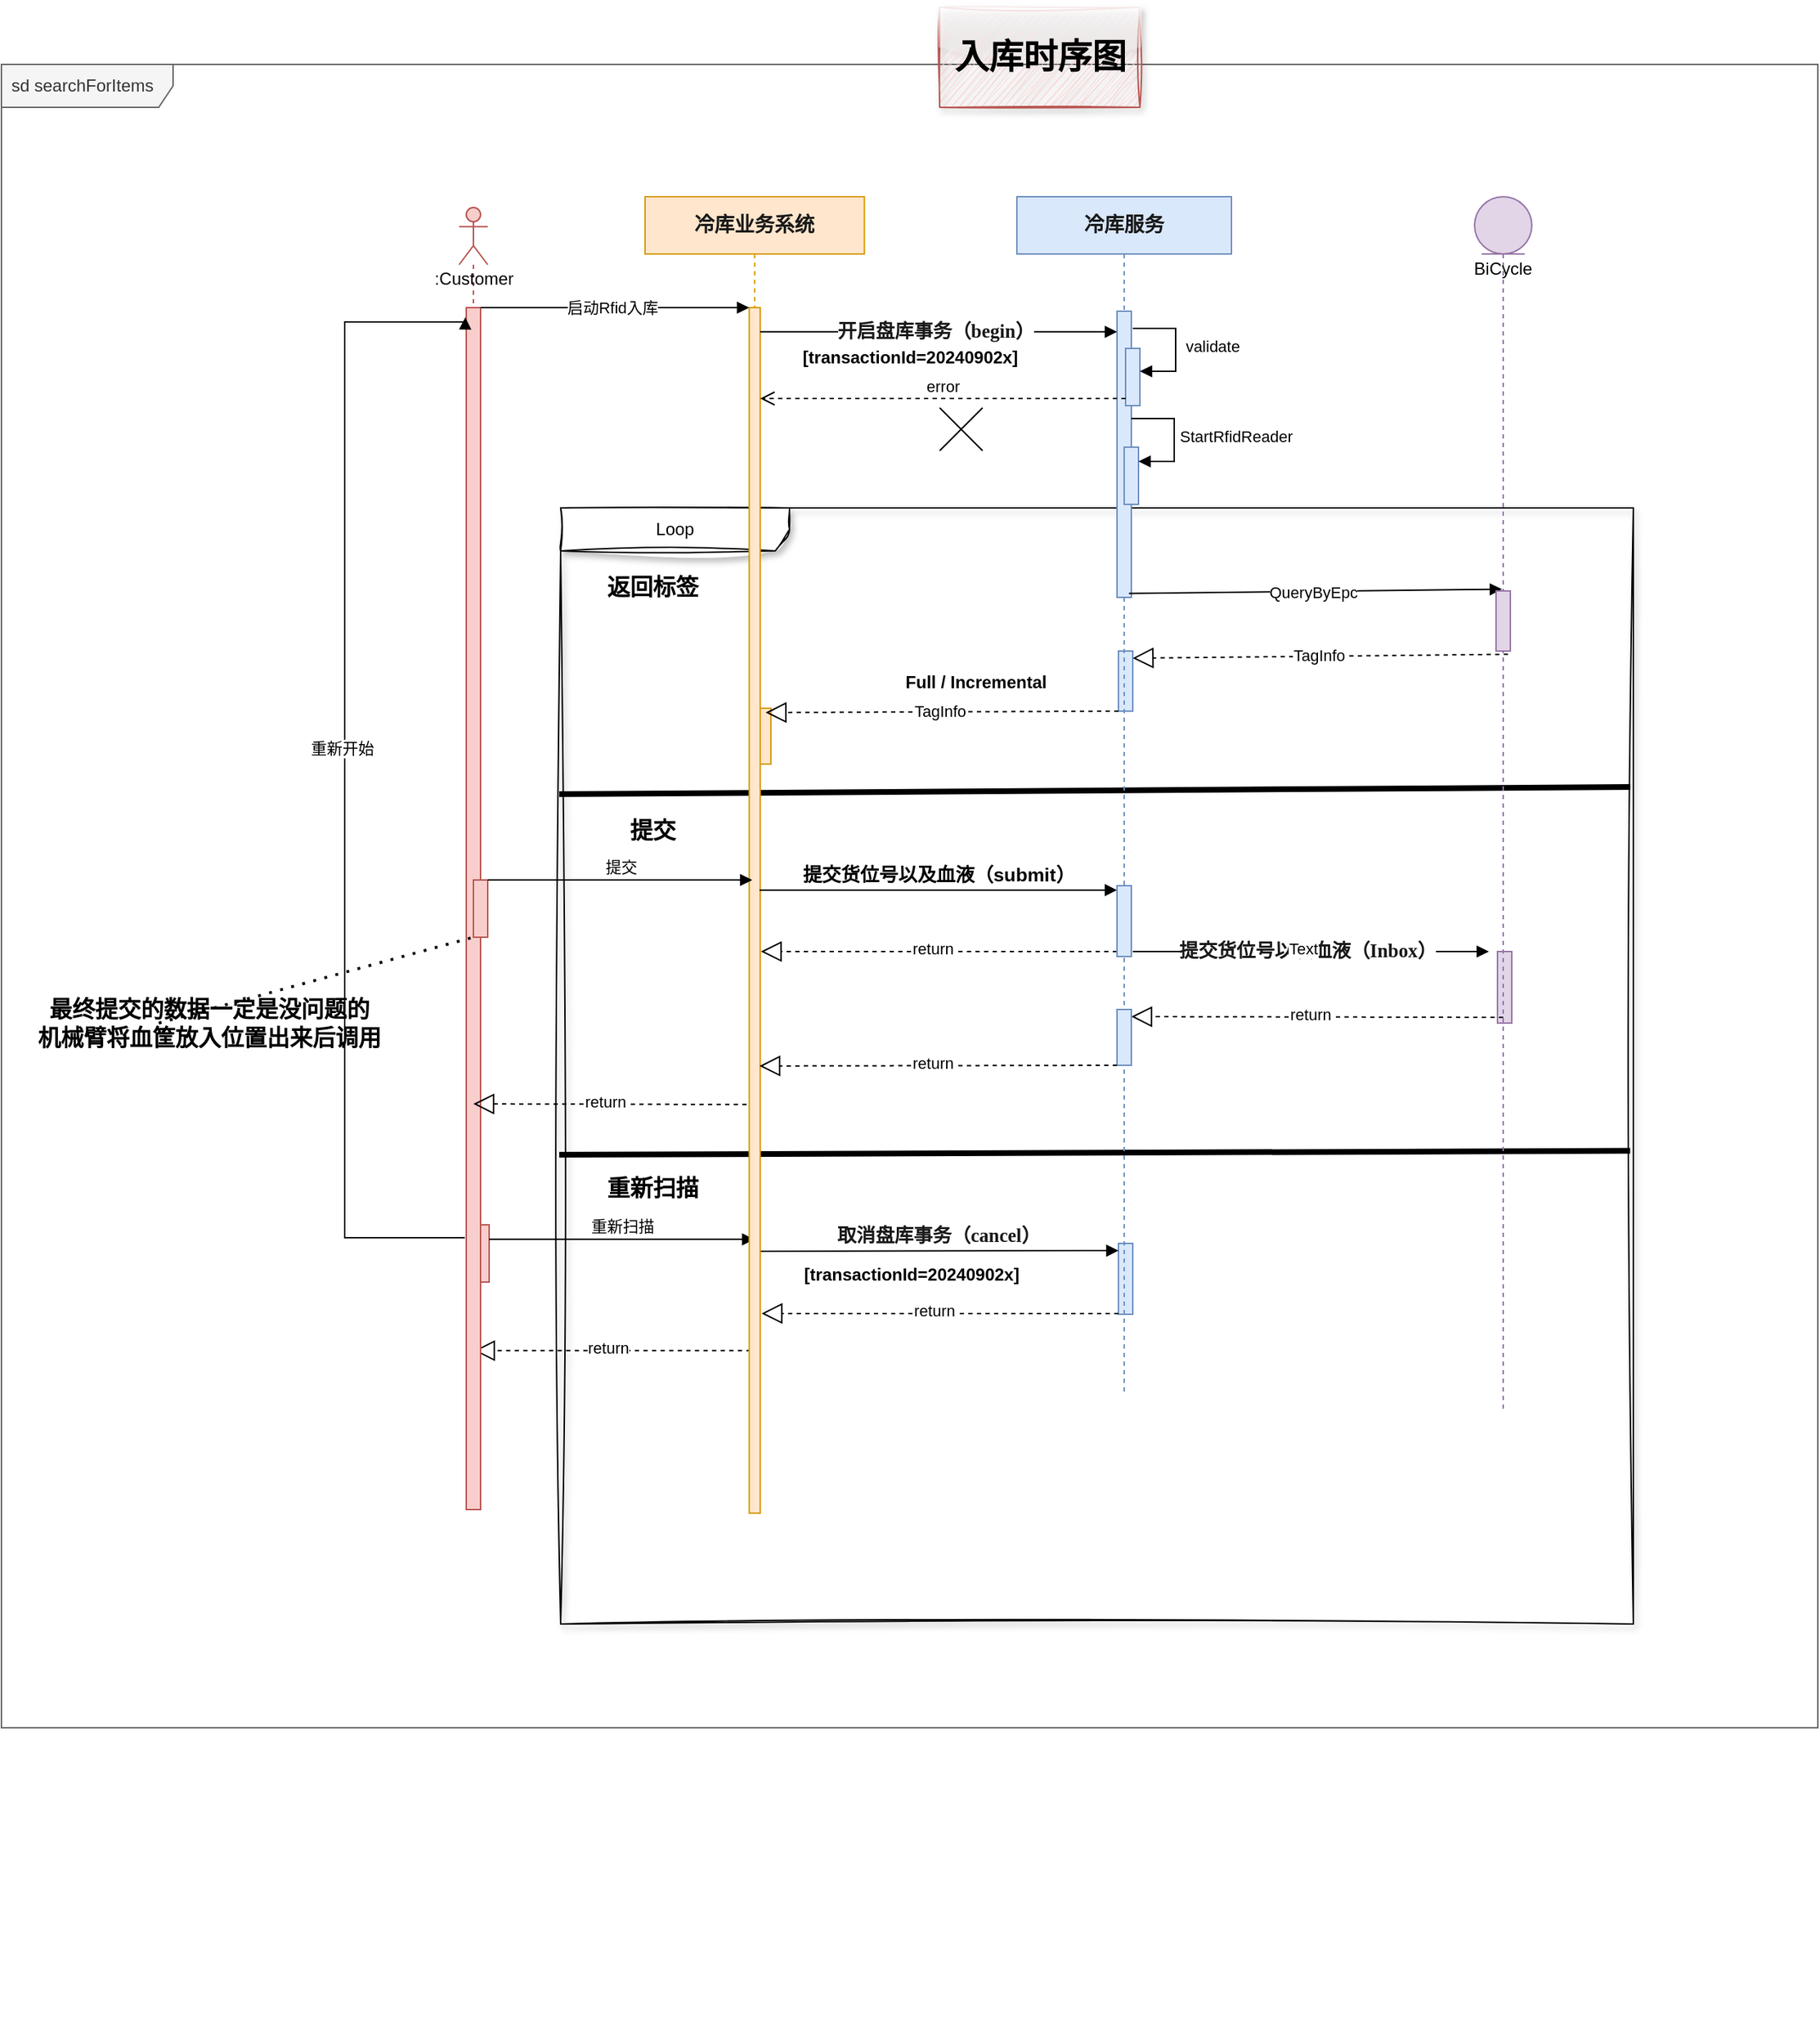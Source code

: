 <mxfile version="24.7.8" pages="2">
  <diagram id="i7KtP-Vs8fw_sYRqWalm" name="Sequence diagram">
    <mxGraphModel dx="2373" dy="2245" grid="1" gridSize="10" guides="1" tooltips="1" connect="1" arrows="1" fold="1" page="1" pageScale="1" pageWidth="1019" pageHeight="1320" math="0" shadow="0">
      <root>
        <mxCell id="0" />
        <mxCell id="1" parent="0" />
        <mxCell id="JydccJCQ6fTOZagrxZ0v-60" value="Loop" style="shape=umlFrame;whiteSpace=wrap;html=1;pointerEvents=0;recursiveResize=0;container=1;collapsible=0;width=160;shadow=1;sketch=1;curveFitting=1;jiggle=2;" parent="1" vertex="1">
          <mxGeometry x="201" y="290" width="750" height="780" as="geometry" />
        </mxCell>
        <mxCell id="JydccJCQ6fTOZagrxZ0v-61" value="" style="html=1;points=[[0,0,0,0,5],[0,1,0,0,-5],[1,0,0,0,5],[1,1,0,0,-5]];perimeter=orthogonalPerimeter;outlineConnect=0;targetShapes=umlLifeline;portConstraint=eastwest;newEdgeStyle={&quot;curved&quot;:0,&quot;rounded&quot;:0};fillColor=#ffe6cc;strokeColor=#d79b00;" parent="JydccJCQ6fTOZagrxZ0v-60" vertex="1">
          <mxGeometry x="137" y="140" width="10" height="39" as="geometry" />
        </mxCell>
        <mxCell id="JydccJCQ6fTOZagrxZ0v-65" value="" style="html=1;points=[[0,0,0,0,5],[0,1,0,0,-5],[1,0,0,0,5],[1,1,0,0,-5]];perimeter=orthogonalPerimeter;outlineConnect=0;targetShapes=umlLifeline;portConstraint=eastwest;newEdgeStyle={&quot;curved&quot;:0,&quot;rounded&quot;:0};fillColor=#dae8fc;strokeColor=#6c8ebf;" parent="JydccJCQ6fTOZagrxZ0v-60" vertex="1">
          <mxGeometry x="390" y="100" width="10" height="42" as="geometry" />
        </mxCell>
        <mxCell id="JydccJCQ6fTOZagrxZ0v-80" value="" style="html=1;points=[[0,0,0,0,5],[0,1,0,0,-5],[1,0,0,0,5],[1,1,0,0,-5]];perimeter=orthogonalPerimeter;outlineConnect=0;targetShapes=umlLifeline;portConstraint=eastwest;newEdgeStyle={&quot;curved&quot;:0,&quot;rounded&quot;:0};fillColor=#f8cecc;strokeColor=#b85450;" parent="JydccJCQ6fTOZagrxZ0v-60" vertex="1">
          <mxGeometry x="-60" y="501" width="10" height="40" as="geometry" />
        </mxCell>
        <mxCell id="JydccJCQ6fTOZagrxZ0v-83" value="" style="html=1;points=[[0,0,0,0,5],[0,1,0,0,-5],[1,0,0,0,5],[1,1,0,0,-5]];perimeter=orthogonalPerimeter;outlineConnect=0;targetShapes=umlLifeline;portConstraint=eastwest;newEdgeStyle={&quot;curved&quot;:0,&quot;rounded&quot;:0};fillColor=#dae8fc;strokeColor=#6c8ebf;" parent="JydccJCQ6fTOZagrxZ0v-60" vertex="1">
          <mxGeometry x="390" y="514" width="10" height="49.5" as="geometry" />
        </mxCell>
        <mxCell id="JydccJCQ6fTOZagrxZ0v-86" value="&lt;b&gt;[transactionId=20240902x]&lt;/b&gt;" style="text;html=1;align=center;verticalAlign=middle;resizable=0;points=[];autosize=1;strokeColor=none;fillColor=none;" parent="JydccJCQ6fTOZagrxZ0v-60" vertex="1">
          <mxGeometry x="159.667" y="521" width="170" height="30" as="geometry" />
        </mxCell>
        <mxCell id="JydccJCQ6fTOZagrxZ0v-84" value="重新扫描" style="html=1;verticalAlign=bottom;endArrow=block;curved=0;rounded=0;entryX=0.333;entryY=0.551;entryDx=0;entryDy=0;entryPerimeter=0;" parent="JydccJCQ6fTOZagrxZ0v-60" source="JydccJCQ6fTOZagrxZ0v-80" edge="1">
          <mxGeometry width="80" relative="1" as="geometry">
            <mxPoint x="-50" y="511" as="sourcePoint" />
            <mxPoint x="135.386" y="511.137" as="targetPoint" />
          </mxGeometry>
        </mxCell>
        <mxCell id="JydccJCQ6fTOZagrxZ0v-85" value="&lt;span style=&quot;color: rgb(25, 25, 25); font-family: &amp;quot;Microsoft YaHei&amp;quot;;&quot;&gt;&lt;b style=&quot;&quot;&gt;&lt;font style=&quot;font-size: 13.333px;&quot;&gt;取消盘库事务（cancel）&lt;/font&gt;&lt;/b&gt;&lt;/span&gt;" style="html=1;verticalAlign=bottom;endArrow=block;curved=0;rounded=0;entryX=0;entryY=0;entryDx=0;entryDy=5;entryPerimeter=0;exitX=0.917;exitY=0.562;exitDx=0;exitDy=0;exitPerimeter=0;" parent="JydccJCQ6fTOZagrxZ0v-60" target="JydccJCQ6fTOZagrxZ0v-83" edge="1">
          <mxGeometry x="-0.004" width="80" relative="1" as="geometry">
            <mxPoint x="139.864" y="519.525" as="sourcePoint" />
            <mxPoint x="414" y="511" as="targetPoint" />
            <mxPoint as="offset" />
          </mxGeometry>
        </mxCell>
        <mxCell id="JydccJCQ6fTOZagrxZ0v-87" value="" style="endArrow=block;dashed=1;endFill=0;endSize=12;html=1;rounded=0;entryX=1;entryY=0.619;entryDx=0;entryDy=0;entryPerimeter=0;" parent="JydccJCQ6fTOZagrxZ0v-60" source="JydccJCQ6fTOZagrxZ0v-83" edge="1">
          <mxGeometry width="160" relative="1" as="geometry">
            <mxPoint x="200" y="601" as="sourcePoint" />
            <mxPoint x="140.5" y="562.988" as="targetPoint" />
          </mxGeometry>
        </mxCell>
        <mxCell id="JydccJCQ6fTOZagrxZ0v-88" value="Text" style="edgeLabel;html=1;align=center;verticalAlign=middle;resizable=0;points=[];" parent="JydccJCQ6fTOZagrxZ0v-87" vertex="1" connectable="0">
          <mxGeometry x="0.052" y="-1" relative="1" as="geometry">
            <mxPoint as="offset" />
          </mxGeometry>
        </mxCell>
        <mxCell id="JydccJCQ6fTOZagrxZ0v-89" value="return" style="edgeLabel;html=1;align=center;verticalAlign=middle;resizable=0;points=[];" parent="JydccJCQ6fTOZagrxZ0v-87" vertex="1" connectable="0">
          <mxGeometry x="0.037" y="-2" relative="1" as="geometry">
            <mxPoint as="offset" />
          </mxGeometry>
        </mxCell>
        <mxCell id="JydccJCQ6fTOZagrxZ0v-90" value="" style="endArrow=block;dashed=1;endFill=0;endSize=12;html=1;rounded=0;exitX=0;exitY=0.653;exitDx=0;exitDy=0;exitPerimeter=0;" parent="JydccJCQ6fTOZagrxZ0v-60" edge="1">
          <mxGeometry width="160" relative="1" as="geometry">
            <mxPoint x="132.833" y="588.912" as="sourcePoint" />
            <mxPoint x="-60.5" y="588.912" as="targetPoint" />
          </mxGeometry>
        </mxCell>
        <mxCell id="JydccJCQ6fTOZagrxZ0v-91" value="Text" style="edgeLabel;html=1;align=center;verticalAlign=middle;resizable=0;points=[];" parent="JydccJCQ6fTOZagrxZ0v-90" vertex="1" connectable="0">
          <mxGeometry x="0.052" y="-1" relative="1" as="geometry">
            <mxPoint as="offset" />
          </mxGeometry>
        </mxCell>
        <mxCell id="JydccJCQ6fTOZagrxZ0v-92" value="return" style="edgeLabel;html=1;align=center;verticalAlign=middle;resizable=0;points=[];" parent="JydccJCQ6fTOZagrxZ0v-90" vertex="1" connectable="0">
          <mxGeometry x="0.037" y="-2" relative="1" as="geometry">
            <mxPoint as="offset" />
          </mxGeometry>
        </mxCell>
        <mxCell id="HT6MiuLGCi4q6tSzI8XS-2" value="" style="html=1;points=[];perimeter=orthogonalPerimeter;fillColor=#e1d5e7;strokeColor=#9673a6;" vertex="1" parent="JydccJCQ6fTOZagrxZ0v-60">
          <mxGeometry x="655" y="310" width="10" height="50" as="geometry" />
        </mxCell>
        <mxCell id="HT6MiuLGCi4q6tSzI8XS-3" value="" style="html=1;verticalAlign=bottom;endArrow=block;entryX=0;entryY=0.072;rounded=0;entryDx=0;entryDy=0;entryPerimeter=0;" edge="1" parent="JydccJCQ6fTOZagrxZ0v-60">
          <mxGeometry x="1" y="125" relative="1" as="geometry">
            <mxPoint x="400" y="310" as="sourcePoint" />
            <mxPoint x="649" y="310" as="targetPoint" />
            <mxPoint x="125" y="125" as="offset" />
          </mxGeometry>
        </mxCell>
        <mxCell id="HT6MiuLGCi4q6tSzI8XS-4" value="&lt;span style=&quot;color: rgb(25, 25, 25); font-family: &amp;quot;Microsoft YaHei&amp;quot;; font-size: 13.333px;&quot;&gt;&lt;b&gt;提交货位号以及血液（Inbox）&lt;/b&gt;&lt;/span&gt;" style="edgeLabel;html=1;align=center;verticalAlign=middle;resizable=0;points=[];" vertex="1" connectable="0" parent="HT6MiuLGCi4q6tSzI8XS-3">
          <mxGeometry x="-0.022" y="1" relative="1" as="geometry">
            <mxPoint as="offset" />
          </mxGeometry>
        </mxCell>
        <mxCell id="HT6MiuLGCi4q6tSzI8XS-5" value="Text" style="edgeLabel;html=1;align=center;verticalAlign=middle;resizable=0;points=[];" vertex="1" connectable="0" parent="HT6MiuLGCi4q6tSzI8XS-3">
          <mxGeometry x="-0.044" y="2" relative="1" as="geometry">
            <mxPoint as="offset" />
          </mxGeometry>
        </mxCell>
        <mxCell id="HT6MiuLGCi4q6tSzI8XS-7" value="" style="endArrow=block;dashed=1;endFill=0;endSize=12;html=1;rounded=0;entryX=1;entryY=0;entryDx=0;entryDy=5;entryPerimeter=0;" edge="1" parent="JydccJCQ6fTOZagrxZ0v-60" target="HT6MiuLGCi4q6tSzI8XS-6">
          <mxGeometry width="160" relative="1" as="geometry">
            <mxPoint x="659" y="356" as="sourcePoint" />
            <mxPoint x="469" y="352" as="targetPoint" />
          </mxGeometry>
        </mxCell>
        <mxCell id="HT6MiuLGCi4q6tSzI8XS-8" value="Text" style="edgeLabel;html=1;align=center;verticalAlign=middle;resizable=0;points=[];" vertex="1" connectable="0" parent="HT6MiuLGCi4q6tSzI8XS-7">
          <mxGeometry x="0.052" y="-1" relative="1" as="geometry">
            <mxPoint as="offset" />
          </mxGeometry>
        </mxCell>
        <mxCell id="HT6MiuLGCi4q6tSzI8XS-9" value="return" style="edgeLabel;html=1;align=center;verticalAlign=middle;resizable=0;points=[];" vertex="1" connectable="0" parent="HT6MiuLGCi4q6tSzI8XS-7">
          <mxGeometry x="0.037" y="-2" relative="1" as="geometry">
            <mxPoint as="offset" />
          </mxGeometry>
        </mxCell>
        <mxCell id="rYg8_pKWDpieuBRK71my-1" value="" style="endArrow=none;html=1;strokeWidth=4;rounded=0;entryX=0.997;entryY=0.25;entryDx=0;entryDy=0;entryPerimeter=0;" edge="1" parent="JydccJCQ6fTOZagrxZ0v-60" target="JydccJCQ6fTOZagrxZ0v-60">
          <mxGeometry width="50" height="50" relative="1" as="geometry">
            <mxPoint x="-1" y="200" as="sourcePoint" />
            <mxPoint x="49" y="150" as="targetPoint" />
          </mxGeometry>
        </mxCell>
        <mxCell id="rYg8_pKWDpieuBRK71my-2" value="" style="endArrow=none;html=1;strokeWidth=4;rounded=0;entryX=0.997;entryY=0.576;entryDx=0;entryDy=0;entryPerimeter=0;" edge="1" parent="JydccJCQ6fTOZagrxZ0v-60" target="JydccJCQ6fTOZagrxZ0v-60">
          <mxGeometry width="50" height="50" relative="1" as="geometry">
            <mxPoint x="-1" y="452" as="sourcePoint" />
            <mxPoint x="720" y="450" as="targetPoint" />
          </mxGeometry>
        </mxCell>
        <mxCell id="rYg8_pKWDpieuBRK71my-3" value="&lt;b style=&quot;font-size: 16px;&quot;&gt;返回标签&lt;/b&gt;" style="text;html=1;align=center;verticalAlign=middle;resizable=0;points=[];autosize=1;strokeColor=none;fillColor=none;" vertex="1" parent="JydccJCQ6fTOZagrxZ0v-60">
          <mxGeometry x="19" y="40" width="90" height="30" as="geometry" />
        </mxCell>
        <mxCell id="rYg8_pKWDpieuBRK71my-4" value="&lt;b style=&quot;font-size: 16px;&quot;&gt;提交&lt;/b&gt;" style="text;html=1;align=center;verticalAlign=middle;resizable=0;points=[];autosize=1;strokeColor=none;fillColor=none;" vertex="1" parent="JydccJCQ6fTOZagrxZ0v-60">
          <mxGeometry x="34" y="210" width="60" height="30" as="geometry" />
        </mxCell>
        <mxCell id="rYg8_pKWDpieuBRK71my-5" value="&lt;b style=&quot;font-size: 16px;&quot;&gt;重新扫描&lt;/b&gt;" style="text;html=1;align=center;verticalAlign=middle;resizable=0;points=[];autosize=1;strokeColor=none;fillColor=none;" vertex="1" parent="JydccJCQ6fTOZagrxZ0v-60">
          <mxGeometry x="19" y="460" width="90" height="30" as="geometry" />
        </mxCell>
        <mxCell id="XppZFFv2hi1EjOijFOD9-2" value=":Customer" style="shape=umlLifeline;participant=umlActor;perimeter=lifelinePerimeter;html=1;container=1;collapsible=0;recursiveResize=0;verticalAlign=top;spacingTop=36;outlineConnect=0;size=40;fillColor=#f8cecc;strokeColor=#b85450;" parent="1" vertex="1">
          <mxGeometry x="130" y="80" width="20" height="910" as="geometry" />
        </mxCell>
        <mxCell id="XppZFFv2hi1EjOijFOD9-3" value="" style="html=1;points=[];perimeter=orthogonalPerimeter;fillColor=#f8cecc;strokeColor=#b85450;" parent="XppZFFv2hi1EjOijFOD9-2" vertex="1">
          <mxGeometry x="5" y="70" width="10" height="840" as="geometry" />
        </mxCell>
        <mxCell id="JydccJCQ6fTOZagrxZ0v-96" value="" style="endArrow=block;endFill=1;html=1;edgeStyle=orthogonalEdgeStyle;align=left;verticalAlign=top;rounded=0;entryX=-0.067;entryY=0.008;entryDx=0;entryDy=0;entryPerimeter=0;" parent="XppZFFv2hi1EjOijFOD9-2" target="XppZFFv2hi1EjOijFOD9-3" edge="1">
          <mxGeometry x="-1" relative="1" as="geometry">
            <mxPoint x="4" y="720" as="sourcePoint" />
            <mxPoint x="-210" y="100" as="targetPoint" />
            <Array as="points">
              <mxPoint x="-80" y="720" />
              <mxPoint x="-80" y="80" />
              <mxPoint x="4" y="80" />
            </Array>
          </mxGeometry>
        </mxCell>
        <mxCell id="JydccJCQ6fTOZagrxZ0v-98" value="重新开始" style="edgeLabel;html=1;align=center;verticalAlign=middle;resizable=0;points=[];" parent="JydccJCQ6fTOZagrxZ0v-96" vertex="1" connectable="0">
          <mxGeometry x="0.051" y="2" relative="1" as="geometry">
            <mxPoint as="offset" />
          </mxGeometry>
        </mxCell>
        <mxCell id="XppZFFv2hi1EjOijFOD9-11" value="&lt;span style=&quot;font-family:&#39;Microsoft YaHei&#39;; font-size:10.5pt; font-weight:600; color:#191919;&quot;&gt;冷库服务&lt;/span&gt;" style="shape=umlLifeline;perimeter=lifelinePerimeter;whiteSpace=wrap;html=1;container=1;collapsible=0;recursiveResize=0;outlineConnect=0;fillColor=#dae8fc;strokeColor=#6c8ebf;" parent="1" vertex="1">
          <mxGeometry x="520" y="72.5" width="150" height="837.5" as="geometry" />
        </mxCell>
        <mxCell id="XppZFFv2hi1EjOijFOD9-12" value="" style="html=1;points=[];perimeter=orthogonalPerimeter;fillColor=#dae8fc;strokeColor=#6c8ebf;" parent="XppZFFv2hi1EjOijFOD9-11" vertex="1">
          <mxGeometry x="70" y="80" width="10" height="200" as="geometry" />
        </mxCell>
        <mxCell id="JydccJCQ6fTOZagrxZ0v-37" value="" style="group" parent="XppZFFv2hi1EjOijFOD9-11" vertex="1" connectable="0">
          <mxGeometry x="76" y="100" width="35" height="60" as="geometry" />
        </mxCell>
        <mxCell id="JydccJCQ6fTOZagrxZ0v-41" value="" style="group" parent="JydccJCQ6fTOZagrxZ0v-37" vertex="1" connectable="0">
          <mxGeometry y="-8" width="35" height="54" as="geometry" />
        </mxCell>
        <mxCell id="JydccJCQ6fTOZagrxZ0v-35" value="" style="html=1;points=[[0,0,0,0,5],[0,1,0,0,-5],[1,0,0,0,5],[1,1,0,0,-5]];perimeter=orthogonalPerimeter;outlineConnect=0;targetShapes=umlLifeline;portConstraint=eastwest;newEdgeStyle={&quot;curved&quot;:0,&quot;rounded&quot;:0};fillColor=#dae8fc;strokeColor=#6c8ebf;" parent="JydccJCQ6fTOZagrxZ0v-41" vertex="1">
          <mxGeometry y="14" width="10" height="40" as="geometry" />
        </mxCell>
        <mxCell id="JydccJCQ6fTOZagrxZ0v-36" value="&amp;nbsp;&lt;span style=&quot;text-align: center;&quot;&gt;validate&lt;/span&gt;" style="html=1;align=left;spacingLeft=2;endArrow=block;rounded=0;edgeStyle=orthogonalEdgeStyle;curved=0;rounded=0;" parent="JydccJCQ6fTOZagrxZ0v-41" edge="1">
          <mxGeometry relative="1" as="geometry">
            <mxPoint x="5" as="sourcePoint" />
            <Array as="points">
              <mxPoint x="35" y="30" />
            </Array>
            <mxPoint x="10" y="30" as="targetPoint" />
          </mxGeometry>
        </mxCell>
        <mxCell id="JydccJCQ6fTOZagrxZ0v-40" value="" style="group" parent="XppZFFv2hi1EjOijFOD9-11" vertex="1" connectable="0">
          <mxGeometry x="75" y="155" width="35" height="60" as="geometry" />
        </mxCell>
        <mxCell id="JydccJCQ6fTOZagrxZ0v-38" value="" style="html=1;points=[[0,0,0,0,5],[0,1,0,0,-5],[1,0,0,0,5],[1,1,0,0,-5]];perimeter=orthogonalPerimeter;outlineConnect=0;targetShapes=umlLifeline;portConstraint=eastwest;newEdgeStyle={&quot;curved&quot;:0,&quot;rounded&quot;:0};fillColor=#dae8fc;strokeColor=#6c8ebf;" parent="JydccJCQ6fTOZagrxZ0v-40" vertex="1">
          <mxGeometry y="20" width="10" height="40" as="geometry" />
        </mxCell>
        <mxCell id="JydccJCQ6fTOZagrxZ0v-39" value="StartRfidReader" style="html=1;align=left;spacingLeft=2;endArrow=block;rounded=0;edgeStyle=orthogonalEdgeStyle;curved=0;rounded=0;" parent="JydccJCQ6fTOZagrxZ0v-40" target="JydccJCQ6fTOZagrxZ0v-38" edge="1">
          <mxGeometry relative="1" as="geometry">
            <mxPoint x="5" as="sourcePoint" />
            <Array as="points">
              <mxPoint x="35" y="30" />
            </Array>
          </mxGeometry>
        </mxCell>
        <mxCell id="XppZFFv2hi1EjOijFOD9-13" value="BiCycle" style="shape=umlLifeline;participant=umlEntity;perimeter=lifelinePerimeter;whiteSpace=wrap;html=1;container=1;collapsible=0;recursiveResize=0;verticalAlign=top;spacingTop=36;outlineConnect=0;fillColor=#e1d5e7;strokeColor=#9673a6;" parent="1" vertex="1">
          <mxGeometry x="840" y="72.5" width="40" height="847.5" as="geometry" />
        </mxCell>
        <mxCell id="JydccJCQ6fTOZagrxZ0v-52" value="" style="group" parent="1" vertex="1" connectable="0">
          <mxGeometry x="260" y="72.5" width="820" height="1290" as="geometry" />
        </mxCell>
        <mxCell id="XppZFFv2hi1EjOijFOD9-4" value="&lt;span style=&quot;font-family:&#39;Microsoft YaHei&#39;; font-size:10.5pt; font-weight:600; color:#191919;&quot;&gt;冷库业务系统&lt;/span&gt;" style="shape=umlLifeline;perimeter=lifelinePerimeter;whiteSpace=wrap;html=1;container=1;collapsible=0;recursiveResize=0;outlineConnect=0;fillColor=#ffe6cc;strokeColor=#d79b00;" parent="JydccJCQ6fTOZagrxZ0v-52" vertex="1">
          <mxGeometry width="153.33" height="920" as="geometry" />
        </mxCell>
        <mxCell id="XppZFFv2hi1EjOijFOD9-5" value="" style="html=1;points=[];perimeter=orthogonalPerimeter;fillColor=#ffe6cc;strokeColor=#d79b00;" parent="XppZFFv2hi1EjOijFOD9-4" vertex="1">
          <mxGeometry x="72.83" y="77.5" width="7.67" height="842.5" as="geometry" />
        </mxCell>
        <mxCell id="XppZFFv2hi1EjOijFOD9-10" value="" style="html=1;verticalAlign=bottom;endArrow=block;entryX=0;entryY=0;rounded=0;" parent="JydccJCQ6fTOZagrxZ0v-52" source="XppZFFv2hi1EjOijFOD9-3" target="XppZFFv2hi1EjOijFOD9-5" edge="1">
          <mxGeometry x="1" y="125" relative="1" as="geometry">
            <mxPoint x="-11.5" y="97.5" as="sourcePoint" />
            <mxPoint x="125" y="125" as="offset" />
          </mxGeometry>
        </mxCell>
        <mxCell id="JydccJCQ6fTOZagrxZ0v-8" value="启动Rfid入库" style="edgeLabel;html=1;align=center;verticalAlign=middle;resizable=0;points=[];" parent="XppZFFv2hi1EjOijFOD9-10" vertex="1" connectable="0">
          <mxGeometry x="-0.02" relative="1" as="geometry">
            <mxPoint as="offset" />
          </mxGeometry>
        </mxCell>
        <mxCell id="XppZFFv2hi1EjOijFOD9-22" value="&lt;b&gt;[transactionId=20240902x]&lt;/b&gt;" style="text;html=1;align=center;verticalAlign=middle;resizable=0;points=[];autosize=1;strokeColor=none;fillColor=none;" parent="JydccJCQ6fTOZagrxZ0v-52" vertex="1">
          <mxGeometry x="99.667" y="97.5" width="170" height="30" as="geometry" />
        </mxCell>
        <mxCell id="JydccJCQ6fTOZagrxZ0v-72" value="" style="endArrow=block;dashed=1;endFill=0;endSize=12;html=1;rounded=0;" parent="JydccJCQ6fTOZagrxZ0v-52" source="JydccJCQ6fTOZagrxZ0v-65" edge="1">
          <mxGeometry width="160" relative="1" as="geometry">
            <mxPoint x="242.65" y="357.5" as="sourcePoint" />
            <mxPoint x="84.333" y="360.5" as="targetPoint" />
          </mxGeometry>
        </mxCell>
        <mxCell id="JydccJCQ6fTOZagrxZ0v-73" value="Text" style="edgeLabel;html=1;align=center;verticalAlign=middle;resizable=0;points=[];" parent="JydccJCQ6fTOZagrxZ0v-72" vertex="1" connectable="0">
          <mxGeometry x="0.013" y="1" relative="1" as="geometry">
            <mxPoint as="offset" />
          </mxGeometry>
        </mxCell>
        <mxCell id="JydccJCQ6fTOZagrxZ0v-74" value="TagInfo" style="edgeLabel;html=1;align=center;verticalAlign=middle;resizable=0;points=[];" parent="JydccJCQ6fTOZagrxZ0v-72" vertex="1" connectable="0">
          <mxGeometry x="0.013" y="-1" relative="1" as="geometry">
            <mxPoint as="offset" />
          </mxGeometry>
        </mxCell>
        <mxCell id="JydccJCQ6fTOZagrxZ0v-99" value="" style="html=1;points=[[0,0,0,0,5],[0,1,0,0,-5],[1,0,0,0,5],[1,1,0,0,-5]];perimeter=orthogonalPerimeter;outlineConnect=0;targetShapes=umlLifeline;portConstraint=eastwest;newEdgeStyle={&quot;curved&quot;:0,&quot;rounded&quot;:0};fillColor=#f8cecc;strokeColor=#b85450;" parent="JydccJCQ6fTOZagrxZ0v-52" vertex="1">
          <mxGeometry x="-120" y="477.5" width="10" height="40" as="geometry" />
        </mxCell>
        <mxCell id="JydccJCQ6fTOZagrxZ0v-105" value="" style="endArrow=block;dashed=1;endFill=0;endSize=12;html=1;rounded=0;entryX=1;entryY=0.619;entryDx=0;entryDy=0;entryPerimeter=0;" parent="JydccJCQ6fTOZagrxZ0v-52" edge="1">
          <mxGeometry width="160" relative="1" as="geometry">
            <mxPoint x="330" y="527.5" as="sourcePoint" />
            <mxPoint x="81" y="527.5" as="targetPoint" />
          </mxGeometry>
        </mxCell>
        <mxCell id="JydccJCQ6fTOZagrxZ0v-106" value="Text" style="edgeLabel;html=1;align=center;verticalAlign=middle;resizable=0;points=[];" parent="JydccJCQ6fTOZagrxZ0v-105" vertex="1" connectable="0">
          <mxGeometry x="0.052" y="-1" relative="1" as="geometry">
            <mxPoint as="offset" />
          </mxGeometry>
        </mxCell>
        <mxCell id="JydccJCQ6fTOZagrxZ0v-107" value="return" style="edgeLabel;html=1;align=center;verticalAlign=middle;resizable=0;points=[];" parent="JydccJCQ6fTOZagrxZ0v-105" vertex="1" connectable="0">
          <mxGeometry x="0.037" y="-2" relative="1" as="geometry">
            <mxPoint as="offset" />
          </mxGeometry>
        </mxCell>
        <mxCell id="JydccJCQ6fTOZagrxZ0v-100" value="提交" style="html=1;verticalAlign=bottom;endArrow=block;curved=0;rounded=0;entryX=0.333;entryY=0.551;entryDx=0;entryDy=0;entryPerimeter=0;" parent="JydccJCQ6fTOZagrxZ0v-52" edge="1">
          <mxGeometry width="80" relative="1" as="geometry">
            <mxPoint x="-110" y="477.5" as="sourcePoint" />
            <mxPoint x="75" y="477.5" as="targetPoint" />
          </mxGeometry>
        </mxCell>
        <mxCell id="JydccJCQ6fTOZagrxZ0v-104" value="&lt;b&gt;&lt;font style=&quot;font-size: 13.333px;&quot;&gt;提交货位号以及血液（submit）&lt;/font&gt;&lt;/b&gt;" style="html=1;verticalAlign=bottom;endArrow=block;curved=0;rounded=0;" parent="JydccJCQ6fTOZagrxZ0v-52" target="JydccJCQ6fTOZagrxZ0v-102" edge="1">
          <mxGeometry width="80" relative="1" as="geometry">
            <mxPoint x="80" y="484.58" as="sourcePoint" />
            <mxPoint x="265" y="484.58" as="targetPoint" />
          </mxGeometry>
        </mxCell>
        <mxCell id="JydccJCQ6fTOZagrxZ0v-102" value="" style="html=1;points=[[0,0,0,0,5],[0,1,0,0,-5],[1,0,0,0,5],[1,1,0,0,-5]];perimeter=orthogonalPerimeter;outlineConnect=0;targetShapes=umlLifeline;portConstraint=eastwest;newEdgeStyle={&quot;curved&quot;:0,&quot;rounded&quot;:0};fillColor=#dae8fc;strokeColor=#6c8ebf;" parent="JydccJCQ6fTOZagrxZ0v-52" vertex="1">
          <mxGeometry x="330" y="481.5" width="10" height="49.5" as="geometry" />
        </mxCell>
        <mxCell id="HT6MiuLGCi4q6tSzI8XS-6" value="" style="html=1;points=[[0,0,0,0,5],[0,1,0,0,-5],[1,0,0,0,5],[1,1,0,0,-5]];perimeter=orthogonalPerimeter;outlineConnect=0;targetShapes=umlLifeline;portConstraint=eastwest;newEdgeStyle={&quot;curved&quot;:0,&quot;rounded&quot;:0};fillColor=#dae8fc;strokeColor=#6c8ebf;" vertex="1" parent="JydccJCQ6fTOZagrxZ0v-52">
          <mxGeometry x="330" y="568" width="10" height="39" as="geometry" />
        </mxCell>
        <mxCell id="HT6MiuLGCi4q6tSzI8XS-10" value="" style="endArrow=block;dashed=1;endFill=0;endSize=12;html=1;rounded=0;" edge="1" parent="JydccJCQ6fTOZagrxZ0v-52">
          <mxGeometry width="160" relative="1" as="geometry">
            <mxPoint x="330" y="607" as="sourcePoint" />
            <mxPoint x="80" y="607.5" as="targetPoint" />
          </mxGeometry>
        </mxCell>
        <mxCell id="HT6MiuLGCi4q6tSzI8XS-11" value="Text" style="edgeLabel;html=1;align=center;verticalAlign=middle;resizable=0;points=[];" vertex="1" connectable="0" parent="HT6MiuLGCi4q6tSzI8XS-10">
          <mxGeometry x="0.052" y="-1" relative="1" as="geometry">
            <mxPoint as="offset" />
          </mxGeometry>
        </mxCell>
        <mxCell id="HT6MiuLGCi4q6tSzI8XS-12" value="return" style="edgeLabel;html=1;align=center;verticalAlign=middle;resizable=0;points=[];" vertex="1" connectable="0" parent="HT6MiuLGCi4q6tSzI8XS-10">
          <mxGeometry x="0.037" y="-2" relative="1" as="geometry">
            <mxPoint as="offset" />
          </mxGeometry>
        </mxCell>
        <mxCell id="XppZFFv2hi1EjOijFOD9-25" value="sd searchForItems" style="shape=umlFrame;whiteSpace=wrap;html=1;width=120;height=30;boundedLbl=1;verticalAlign=middle;align=left;spacingLeft=5;fillColor=#f5f5f5;fontColor=#333333;strokeColor=#666666;" parent="JydccJCQ6fTOZagrxZ0v-52" vertex="1">
          <mxGeometry x="-450" y="-92.5" width="1270" height="1162.5" as="geometry" />
        </mxCell>
        <mxCell id="JydccJCQ6fTOZagrxZ0v-57" value="" style="shape=umlDestroy;html=1;" parent="1" vertex="1">
          <mxGeometry x="466" y="220" width="30" height="30" as="geometry" />
        </mxCell>
        <mxCell id="JydccJCQ6fTOZagrxZ0v-12" value="" style="html=1;verticalAlign=bottom;endArrow=block;entryX=0;entryY=0.072;rounded=0;entryDx=0;entryDy=0;entryPerimeter=0;" parent="1" source="XppZFFv2hi1EjOijFOD9-5" target="XppZFFv2hi1EjOijFOD9-12" edge="1">
          <mxGeometry x="1" y="125" relative="1" as="geometry">
            <mxPoint x="320" y="180" as="sourcePoint" />
            <mxPoint x="490" y="180" as="targetPoint" />
            <mxPoint x="125" y="125" as="offset" />
          </mxGeometry>
        </mxCell>
        <mxCell id="JydccJCQ6fTOZagrxZ0v-42" value="&lt;span style=&quot;color: rgb(25, 25, 25); font-family: &amp;quot;Microsoft YaHei&amp;quot;; font-size: 13.333px;&quot;&gt;&lt;b&gt;开启盘库事务（begin）&lt;/b&gt;&lt;/span&gt;" style="edgeLabel;html=1;align=center;verticalAlign=middle;resizable=0;points=[];" parent="JydccJCQ6fTOZagrxZ0v-12" vertex="1" connectable="0">
          <mxGeometry x="-0.022" y="1" relative="1" as="geometry">
            <mxPoint as="offset" />
          </mxGeometry>
        </mxCell>
        <mxCell id="JydccJCQ6fTOZagrxZ0v-32" value="error" style="html=1;verticalAlign=bottom;endArrow=open;dashed=1;endSize=8;curved=0;rounded=0;exitX=0;exitY=1;exitDx=0;exitDy=-5;exitPerimeter=0;" parent="1" source="JydccJCQ6fTOZagrxZ0v-35" target="XppZFFv2hi1EjOijFOD9-5" edge="1">
          <mxGeometry relative="1" as="geometry">
            <mxPoint x="550.0" y="229.998" as="sourcePoint" />
            <mxPoint x="320" y="216" as="targetPoint" />
          </mxGeometry>
        </mxCell>
        <mxCell id="JydccJCQ6fTOZagrxZ0v-63" value="" style="html=1;verticalAlign=bottom;endArrow=block;entryX=0.417;entryY=-0.029;rounded=0;exitX=0.833;exitY=0.986;exitDx=0;exitDy=0;exitPerimeter=0;entryDx=0;entryDy=0;entryPerimeter=0;" parent="1" source="XppZFFv2hi1EjOijFOD9-12" target="XppZFFv2hi1EjOijFOD9-14" edge="1">
          <mxGeometry x="1" y="125" relative="1" as="geometry">
            <mxPoint x="620" y="350" as="sourcePoint" />
            <mxPoint x="830" y="350" as="targetPoint" />
            <mxPoint x="125" y="125" as="offset" />
          </mxGeometry>
        </mxCell>
        <mxCell id="JydccJCQ6fTOZagrxZ0v-64" value="QueryByEpc" style="edgeLabel;html=1;align=center;verticalAlign=middle;resizable=0;points=[];" parent="JydccJCQ6fTOZagrxZ0v-63" vertex="1" connectable="0">
          <mxGeometry x="-0.02" relative="1" as="geometry">
            <mxPoint as="offset" />
          </mxGeometry>
        </mxCell>
        <mxCell id="JydccJCQ6fTOZagrxZ0v-75" value="Full /&amp;nbsp;Incremental" style="text;html=1;align=center;verticalAlign=middle;resizable=0;points=[];autosize=1;strokeColor=none;fillColor=none;fontStyle=1" parent="1" vertex="1">
          <mxGeometry x="431" y="397" width="120" height="30" as="geometry" />
        </mxCell>
        <mxCell id="JydccJCQ6fTOZagrxZ0v-115" value="&lt;h1&gt;&lt;b&gt;入库时序图&lt;/b&gt;&lt;/h1&gt;" style="text;html=1;align=center;verticalAlign=middle;resizable=0;points=[];autosize=1;fillColor=#f8cecc;strokeColor=#b85450;gradientColor=none;rounded=0;glass=1;sketch=1;curveFitting=1;jiggle=2;shadow=1;" parent="1" vertex="1">
          <mxGeometry x="466" y="-60" width="140" height="70" as="geometry" />
        </mxCell>
        <mxCell id="XppZFFv2hi1EjOijFOD9-14" value="" style="html=1;points=[];perimeter=orthogonalPerimeter;fillColor=#e1d5e7;strokeColor=#9673a6;" parent="1" vertex="1">
          <mxGeometry x="855" y="348" width="10" height="42" as="geometry" />
        </mxCell>
        <mxCell id="JydccJCQ6fTOZagrxZ0v-68" value="" style="endArrow=block;dashed=1;endFill=0;endSize=12;html=1;rounded=0;exitX=0.833;exitY=1.054;exitDx=0;exitDy=0;exitPerimeter=0;entryX=1;entryY=0;entryDx=0;entryDy=5;entryPerimeter=0;" parent="1" source="XppZFFv2hi1EjOijFOD9-14" target="JydccJCQ6fTOZagrxZ0v-65" edge="1">
          <mxGeometry width="160" relative="1" as="geometry">
            <mxPoint x="651" y="410" as="sourcePoint" />
            <mxPoint x="811" y="410" as="targetPoint" />
          </mxGeometry>
        </mxCell>
        <mxCell id="JydccJCQ6fTOZagrxZ0v-69" value="Text" style="edgeLabel;html=1;align=center;verticalAlign=middle;resizable=0;points=[];" parent="JydccJCQ6fTOZagrxZ0v-68" vertex="1" connectable="0">
          <mxGeometry x="0.013" y="1" relative="1" as="geometry">
            <mxPoint as="offset" />
          </mxGeometry>
        </mxCell>
        <mxCell id="JydccJCQ6fTOZagrxZ0v-71" value="TagInfo" style="edgeLabel;html=1;align=center;verticalAlign=middle;resizable=0;points=[];" parent="JydccJCQ6fTOZagrxZ0v-68" vertex="1" connectable="0">
          <mxGeometry x="0.013" y="-1" relative="1" as="geometry">
            <mxPoint as="offset" />
          </mxGeometry>
        </mxCell>
        <mxCell id="JydccJCQ6fTOZagrxZ0v-112" value="" style="endArrow=block;dashed=1;endFill=0;endSize=12;html=1;rounded=0;exitX=-0.239;exitY=0.629;exitDx=0;exitDy=0;exitPerimeter=0;" parent="1" edge="1">
          <mxGeometry width="160" relative="1" as="geometry">
            <mxPoint x="330.997" y="706.932" as="sourcePoint" />
            <mxPoint x="140" y="706.5" as="targetPoint" />
          </mxGeometry>
        </mxCell>
        <mxCell id="JydccJCQ6fTOZagrxZ0v-113" value="Text" style="edgeLabel;html=1;align=center;verticalAlign=middle;resizable=0;points=[];" parent="JydccJCQ6fTOZagrxZ0v-112" vertex="1" connectable="0">
          <mxGeometry x="0.052" y="-1" relative="1" as="geometry">
            <mxPoint as="offset" />
          </mxGeometry>
        </mxCell>
        <mxCell id="JydccJCQ6fTOZagrxZ0v-114" value="return" style="edgeLabel;html=1;align=center;verticalAlign=middle;resizable=0;points=[];" parent="JydccJCQ6fTOZagrxZ0v-112" vertex="1" connectable="0">
          <mxGeometry x="0.037" y="-2" relative="1" as="geometry">
            <mxPoint as="offset" />
          </mxGeometry>
        </mxCell>
        <mxCell id="rYg8_pKWDpieuBRK71my-6" value="" style="endArrow=none;dashed=1;html=1;dashPattern=1 3;strokeWidth=2;rounded=0;" edge="1" parent="1" target="JydccJCQ6fTOZagrxZ0v-99">
          <mxGeometry width="50" height="50" relative="1" as="geometry">
            <mxPoint x="-80" y="650" as="sourcePoint" />
            <mxPoint x="-30" y="600" as="targetPoint" />
          </mxGeometry>
        </mxCell>
        <mxCell id="rYg8_pKWDpieuBRK71my-7" value="&lt;span style=&quot;font-size: 16px;&quot;&gt;&lt;b&gt;最终提交的数据一定是没问题的&lt;br&gt;机械臂将血筐放入位置出来后调用&lt;/b&gt;&lt;/span&gt;" style="text;html=1;align=center;verticalAlign=middle;resizable=0;points=[];autosize=1;strokeColor=none;fillColor=none;" vertex="1" parent="1">
          <mxGeometry x="-175" y="625" width="260" height="50" as="geometry" />
        </mxCell>
      </root>
    </mxGraphModel>
  </diagram>
  <diagram id="hbYBUEr95w08JzggDiKY" name="With loop">
    <mxGraphModel dx="1332" dy="983" grid="1" gridSize="10" guides="1" tooltips="1" connect="1" arrows="1" fold="1" page="1" pageScale="1" pageWidth="1019" pageHeight="1320" math="0" shadow="0">
      <root>
        <mxCell id="jC507fco_XKDHWjVbaC3-0" />
        <mxCell id="jC507fco_XKDHWjVbaC3-1" parent="jC507fco_XKDHWjVbaC3-0" />
        <mxCell id="jC507fco_XKDHWjVbaC3-2" value="sd example with a loop" style="shape=umlFrame;whiteSpace=wrap;html=1;width=150;height=30;boundedLbl=1;verticalAlign=middle;align=left;spacingLeft=5;fillColor=#f5f5f5;fontColor=#333333;strokeColor=#666666;" vertex="1" parent="jC507fco_XKDHWjVbaC3-1">
          <mxGeometry x="20" y="30" width="740" height="490" as="geometry" />
        </mxCell>
        <mxCell id="jC507fco_XKDHWjVbaC3-3" value=":Object" style="shape=umlLifeline;perimeter=lifelinePerimeter;whiteSpace=wrap;html=1;container=1;collapsible=0;recursiveResize=0;outlineConnect=0;fillColor=#dae8fc;strokeColor=#6c8ebf;" vertex="1" parent="jC507fco_XKDHWjVbaC3-1">
          <mxGeometry x="320" y="80" width="100" height="400" as="geometry" />
        </mxCell>
        <mxCell id="jC507fco_XKDHWjVbaC3-4" value="" style="html=1;points=[];perimeter=orthogonalPerimeter;" vertex="1" parent="jC507fco_XKDHWjVbaC3-3">
          <mxGeometry x="45" y="80" width="10" height="240" as="geometry" />
        </mxCell>
        <mxCell id="jC507fco_XKDHWjVbaC3-5" value="" style="html=1;points=[];perimeter=orthogonalPerimeter;" vertex="1" parent="jC507fco_XKDHWjVbaC3-3">
          <mxGeometry x="50" y="120" width="10" height="55" as="geometry" />
        </mxCell>
        <mxCell id="jC507fco_XKDHWjVbaC3-6" value="self call" style="edgeStyle=orthogonalEdgeStyle;html=1;align=left;spacingLeft=2;endArrow=block;rounded=0;entryX=1;entryY=0;" edge="1" parent="jC507fco_XKDHWjVbaC3-3" target="jC507fco_XKDHWjVbaC3-5">
          <mxGeometry relative="1" as="geometry">
            <mxPoint x="55" y="105" as="sourcePoint" />
            <Array as="points">
              <mxPoint x="85" y="105" />
            </Array>
          </mxGeometry>
        </mxCell>
        <mxCell id="jC507fco_XKDHWjVbaC3-7" value="" style="shape=umlLifeline;participant=umlActor;perimeter=lifelinePerimeter;whiteSpace=wrap;html=1;container=1;collapsible=0;recursiveResize=0;verticalAlign=top;spacingTop=36;outlineConnect=0;fillColor=#f8cecc;strokeColor=#b85450;" vertex="1" parent="jC507fco_XKDHWjVbaC3-1">
          <mxGeometry x="95" y="80" width="20" height="410" as="geometry" />
        </mxCell>
        <mxCell id="jC507fco_XKDHWjVbaC3-8" value="" style="html=1;points=[];perimeter=orthogonalPerimeter;" vertex="1" parent="jC507fco_XKDHWjVbaC3-7">
          <mxGeometry x="5" y="70" width="10" height="300" as="geometry" />
        </mxCell>
        <mxCell id="jC507fco_XKDHWjVbaC3-9" value="dispatch" style="html=1;verticalAlign=bottom;startArrow=oval;endArrow=block;startSize=8;rounded=0;" edge="1" parent="jC507fco_XKDHWjVbaC3-7" target="jC507fco_XKDHWjVbaC3-8">
          <mxGeometry relative="1" as="geometry">
            <mxPoint x="-55" y="70" as="sourcePoint" />
          </mxGeometry>
        </mxCell>
        <mxCell id="jC507fco_XKDHWjVbaC3-10" value="dispatch" style="html=1;verticalAlign=bottom;endArrow=block;entryX=0;entryY=0;rounded=0;" edge="1" parent="jC507fco_XKDHWjVbaC3-1" source="jC507fco_XKDHWjVbaC3-8" target="jC507fco_XKDHWjVbaC3-4">
          <mxGeometry relative="1" as="geometry">
            <mxPoint x="200" y="160" as="sourcePoint" />
          </mxGeometry>
        </mxCell>
        <mxCell id="jC507fco_XKDHWjVbaC3-11" value="[items=true]" style="edgeLabel;html=1;align=center;verticalAlign=middle;resizable=0;points=[];" vertex="1" connectable="0" parent="jC507fco_XKDHWjVbaC3-10">
          <mxGeometry x="-0.859" y="2" relative="1" as="geometry">
            <mxPoint x="22" y="-8" as="offset" />
          </mxGeometry>
        </mxCell>
        <mxCell id="jC507fco_XKDHWjVbaC3-12" value="return" style="html=1;verticalAlign=bottom;endArrow=open;dashed=1;endSize=8;exitX=0;exitY=0.95;rounded=0;" edge="1" parent="jC507fco_XKDHWjVbaC3-1" source="jC507fco_XKDHWjVbaC3-4" target="jC507fco_XKDHWjVbaC3-8">
          <mxGeometry relative="1" as="geometry">
            <mxPoint x="200" y="236" as="targetPoint" />
          </mxGeometry>
        </mxCell>
        <mxCell id="jC507fco_XKDHWjVbaC3-13" value=":Object" style="shape=umlLifeline;perimeter=lifelinePerimeter;whiteSpace=wrap;html=1;container=1;collapsible=0;recursiveResize=0;outlineConnect=0;fillColor=#d5e8d4;strokeColor=#82b366;" vertex="1" parent="jC507fco_XKDHWjVbaC3-1">
          <mxGeometry x="490" y="80" width="100" height="400" as="geometry" />
        </mxCell>
        <mxCell id="jC507fco_XKDHWjVbaC3-14" value="" style="html=1;points=[];perimeter=orthogonalPerimeter;" vertex="1" parent="jC507fco_XKDHWjVbaC3-13">
          <mxGeometry x="44" y="200" width="10" height="80" as="geometry" />
        </mxCell>
        <mxCell id="jC507fco_XKDHWjVbaC3-15" value="dispatch" style="html=1;verticalAlign=bottom;endArrow=block;entryX=0;entryY=0;rounded=0;" edge="1" parent="jC507fco_XKDHWjVbaC3-1" source="jC507fco_XKDHWjVbaC3-4" target="jC507fco_XKDHWjVbaC3-14">
          <mxGeometry relative="1" as="geometry">
            <mxPoint x="374" y="280" as="sourcePoint" />
          </mxGeometry>
        </mxCell>
        <mxCell id="jC507fco_XKDHWjVbaC3-16" value="return" style="html=1;verticalAlign=bottom;endArrow=open;dashed=1;endSize=8;exitX=0;exitY=0.95;rounded=0;" edge="1" parent="jC507fco_XKDHWjVbaC3-1" source="jC507fco_XKDHWjVbaC3-14" target="jC507fco_XKDHWjVbaC3-4">
          <mxGeometry relative="1" as="geometry">
            <mxPoint x="680" y="430" as="targetPoint" />
          </mxGeometry>
        </mxCell>
        <mxCell id="jC507fco_XKDHWjVbaC3-17" value="" style="group" vertex="1" connectable="0" parent="jC507fco_XKDHWjVbaC3-1">
          <mxGeometry x="278" y="170" width="334" height="190" as="geometry" />
        </mxCell>
        <mxCell id="jC507fco_XKDHWjVbaC3-18" value="loop" style="shape=umlFrame;whiteSpace=wrap;html=1;fillColor=#ffe6cc;strokeColor=#d79b00;" vertex="1" parent="jC507fco_XKDHWjVbaC3-17">
          <mxGeometry width="334" height="190" as="geometry" />
        </mxCell>
        <mxCell id="jC507fco_XKDHWjVbaC3-19" value="&lt;span style=&quot;font-size: 11px; background-color: rgb(255, 255, 255);&quot;&gt;[items=true]&lt;/span&gt;" style="text;html=1;align=center;verticalAlign=middle;resizable=0;points=[];autosize=1;strokeColor=none;fillColor=none;" vertex="1" parent="jC507fco_XKDHWjVbaC3-17">
          <mxGeometry y="32" width="70" height="20" as="geometry" />
        </mxCell>
        <mxCell id="jC507fco_XKDHWjVbaC3-20" style="rounded=0;orthogonalLoop=1;jettySize=auto;html=1;endArrow=none;endFill=0;dashed=1;fillColor=#ffe6cc;strokeColor=#d79b00;" edge="1" parent="jC507fco_XKDHWjVbaC3-1" source="jC507fco_XKDHWjVbaC3-21" target="jC507fco_XKDHWjVbaC3-18">
          <mxGeometry relative="1" as="geometry" />
        </mxCell>
        <mxCell id="jC507fco_XKDHWjVbaC3-21" value="Only on valid items" style="shape=note2;boundedLbl=1;whiteSpace=wrap;html=1;size=25;verticalAlign=top;align=center;fillColor=#ffe6cc;strokeColor=#d79b00;" vertex="1" parent="jC507fco_XKDHWjVbaC3-1">
          <mxGeometry x="630" y="200" width="120" height="60" as="geometry" />
        </mxCell>
      </root>
    </mxGraphModel>
  </diagram>
</mxfile>
